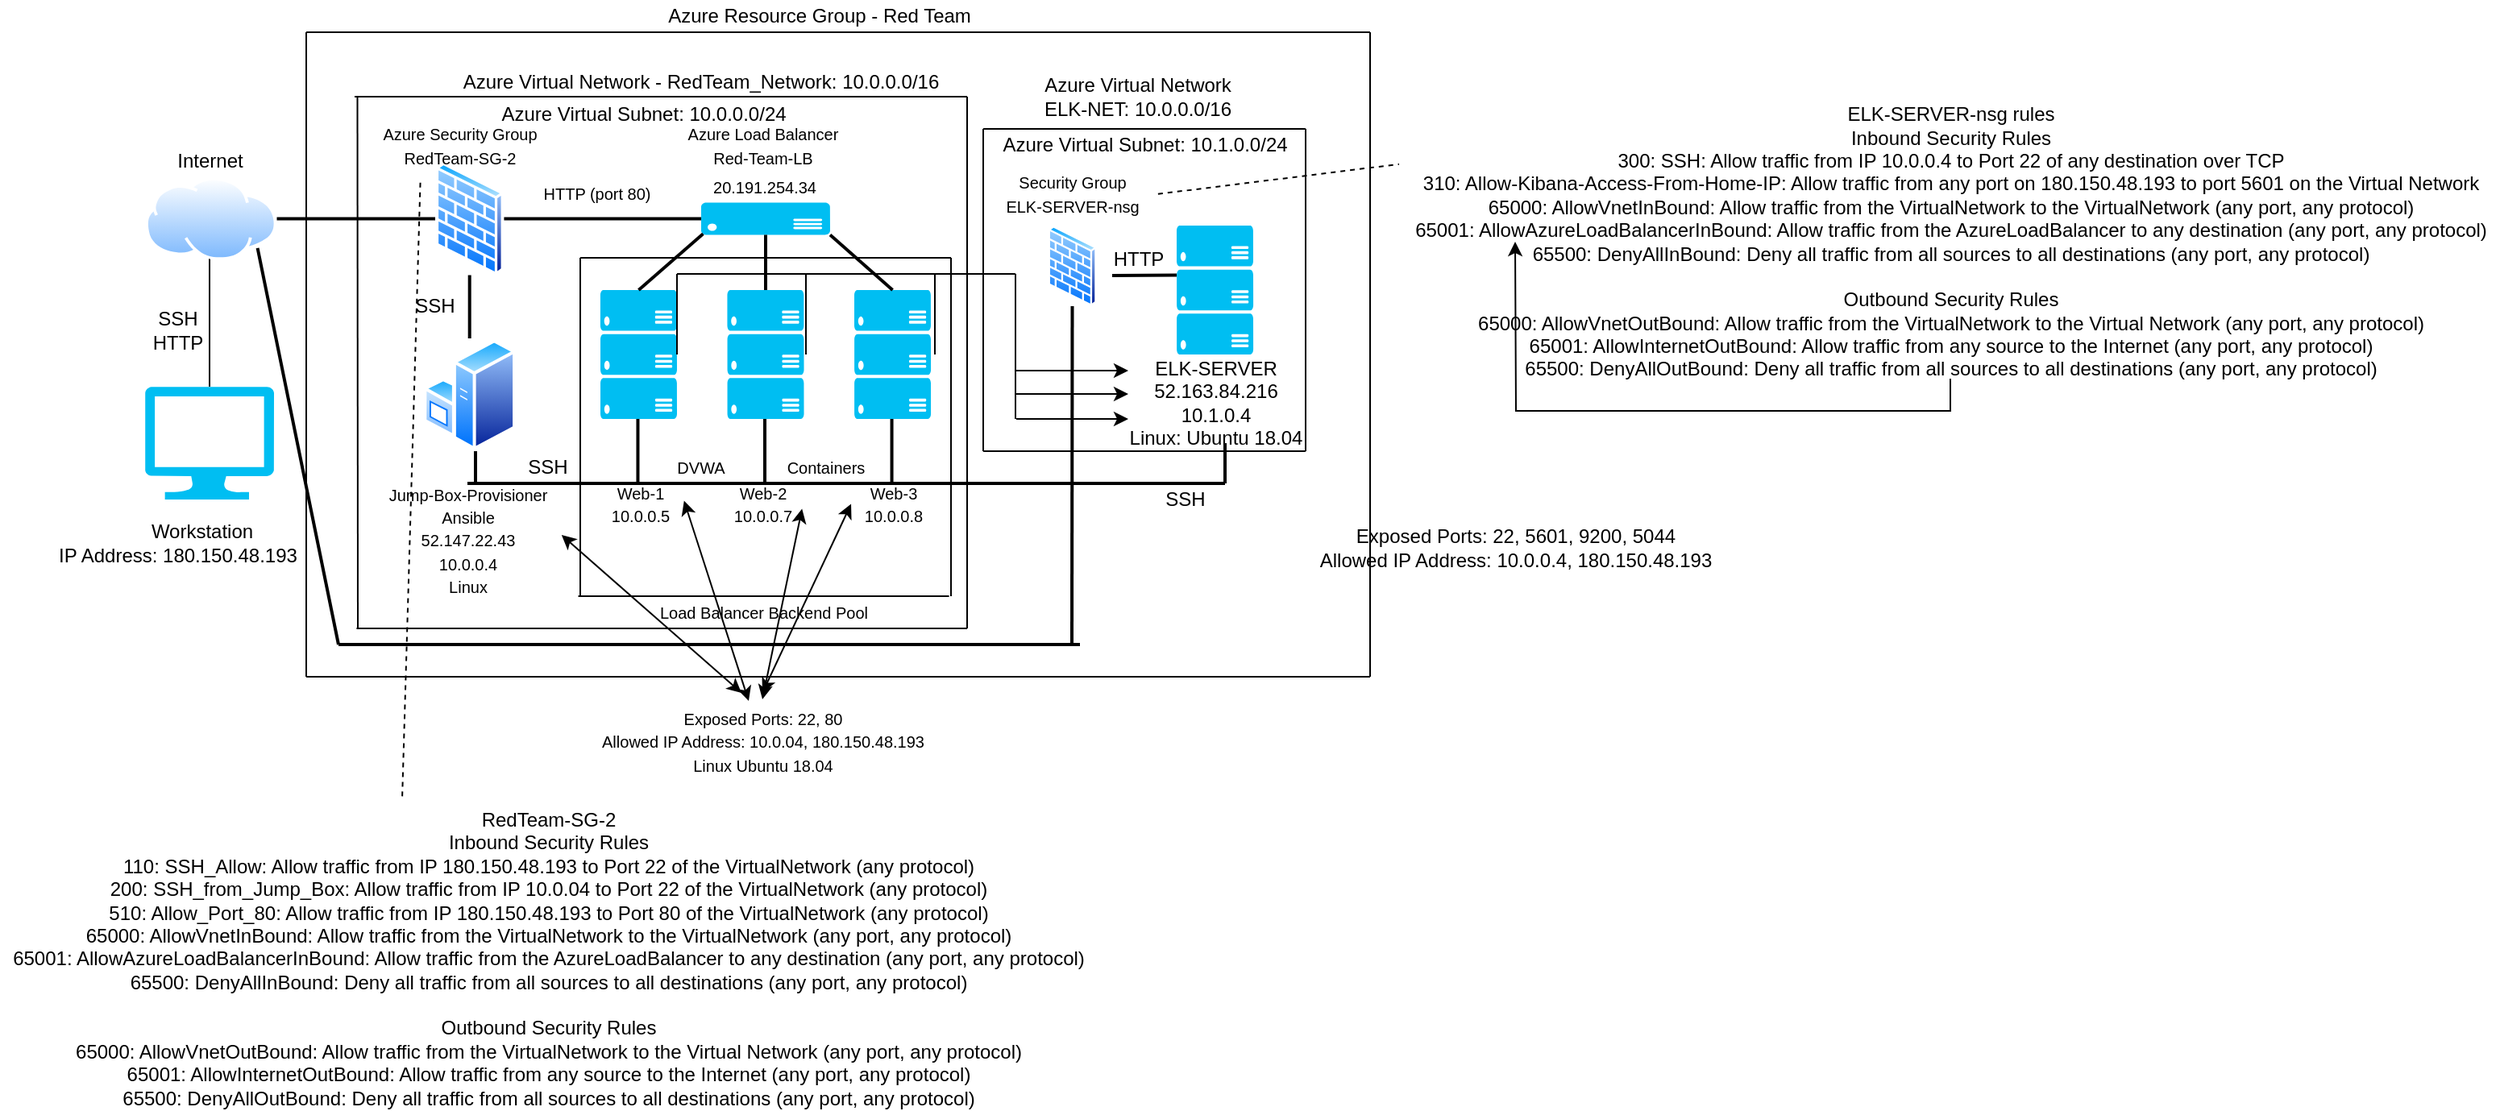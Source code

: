 <mxfile version="13.10.0" type="device"><diagram id="SJIKICO_ME7Waok08Vhs" name="Page-1"><mxGraphModel dx="1888" dy="585" grid="1" gridSize="10" guides="1" tooltips="1" connect="1" arrows="1" fold="1" page="1" pageScale="1" pageWidth="850" pageHeight="1100" math="0" shadow="0"><root><mxCell id="0"/><mxCell id="1" parent="0"/><mxCell id="0Y5kItu20fAGgsNbMGc--1" value="" style="verticalLabelPosition=bottom;html=1;verticalAlign=top;align=center;strokeColor=none;fillColor=#00BEF2;shape=mxgraph.azure.computer;pointerEvents=1;" parent="1" vertex="1"><mxGeometry x="80" y="240" width="80" height="70" as="geometry"/></mxCell><mxCell id="0Y5kItu20fAGgsNbMGc--2" value="Workstation" style="text;html=1;align=center;verticalAlign=middle;resizable=0;points=[];autosize=1;" parent="1" vertex="1"><mxGeometry x="75" y="320" width="80" height="20" as="geometry"/></mxCell><mxCell id="0Y5kItu20fAGgsNbMGc--3" value="" style="endArrow=none;html=1;" parent="1" edge="1"><mxGeometry width="50" height="50" relative="1" as="geometry"><mxPoint x="120" y="240" as="sourcePoint"/><mxPoint x="120" y="160" as="targetPoint"/></mxGeometry></mxCell><mxCell id="0Y5kItu20fAGgsNbMGc--4" value="" style="aspect=fixed;perimeter=ellipsePerimeter;html=1;align=center;shadow=0;dashed=0;spacingTop=3;image;image=img/lib/active_directory/internet_cloud.svg;" parent="1" vertex="1"><mxGeometry x="80" y="110" width="81.75" height="51.5" as="geometry"/></mxCell><mxCell id="0Y5kItu20fAGgsNbMGc--5" value="Internet" style="text;html=1;align=center;verticalAlign=middle;resizable=0;points=[];autosize=1;" parent="1" vertex="1"><mxGeometry x="90" y="90" width="60" height="20" as="geometry"/></mxCell><mxCell id="0Y5kItu20fAGgsNbMGc--6" value="" style="endArrow=none;html=1;exitX=1;exitY=0.5;exitDx=0;exitDy=0;entryX=0;entryY=0.5;entryDx=0;entryDy=0;strokeWidth=2;" parent="1" source="0Y5kItu20fAGgsNbMGc--4" target="0Y5kItu20fAGgsNbMGc--9" edge="1"><mxGeometry width="50" height="50" relative="1" as="geometry"><mxPoint x="190" y="135.75" as="sourcePoint"/><mxPoint x="270" y="135" as="targetPoint"/></mxGeometry></mxCell><mxCell id="0Y5kItu20fAGgsNbMGc--7" value="" style="endArrow=none;html=1;entryX=1;entryY=1;entryDx=0;entryDy=0;strokeWidth=2;" parent="1" target="0Y5kItu20fAGgsNbMGc--4" edge="1"><mxGeometry width="50" height="50" relative="1" as="geometry"><mxPoint x="200" y="400" as="sourcePoint"/><mxPoint x="160" y="170" as="targetPoint"/></mxGeometry></mxCell><mxCell id="0Y5kItu20fAGgsNbMGc--8" value="" style="endArrow=none;html=1;strokeWidth=2;" parent="1" edge="1"><mxGeometry width="50" height="50" relative="1" as="geometry"><mxPoint x="200" y="400" as="sourcePoint"/><mxPoint x="660" y="400" as="targetPoint"/></mxGeometry></mxCell><mxCell id="0Y5kItu20fAGgsNbMGc--9" value="" style="aspect=fixed;perimeter=ellipsePerimeter;html=1;align=center;shadow=0;dashed=0;spacingTop=3;image;image=img/lib/active_directory/firewall.svg;" parent="1" vertex="1"><mxGeometry x="260" y="100.75" width="42.71" height="70" as="geometry"/></mxCell><mxCell id="0Y5kItu20fAGgsNbMGc--10" value="&lt;font style=&quot;font-size: 10px&quot;&gt;Azure Security Group&lt;br&gt;RedTeam-SG-2&lt;br&gt;&lt;/font&gt;" style="text;html=1;align=center;verticalAlign=middle;resizable=0;points=[];autosize=1;" parent="1" vertex="1"><mxGeometry x="220" y="70" width="110" height="40" as="geometry"/></mxCell><mxCell id="0Y5kItu20fAGgsNbMGc--12" value="" style="aspect=fixed;perimeter=ellipsePerimeter;html=1;align=center;shadow=0;dashed=0;spacingTop=3;image;image=img/lib/active_directory/firewall.svg;" parent="1" vertex="1"><mxGeometry x="640" y="140" width="30.5" height="50" as="geometry"/></mxCell><mxCell id="0Y5kItu20fAGgsNbMGc--13" value="" style="verticalLabelPosition=bottom;html=1;verticalAlign=top;align=center;strokeColor=none;fillColor=#00BEF2;shape=mxgraph.azure.server;" parent="1" vertex="1"><mxGeometry x="425" y="125.75" width="80" height="20" as="geometry"/></mxCell><mxCell id="0Y5kItu20fAGgsNbMGc--14" value="" style="endArrow=none;html=1;exitX=1;exitY=0.5;exitDx=0;exitDy=0;entryX=0;entryY=0.5;entryDx=0;entryDy=0;entryPerimeter=0;strokeWidth=2;" parent="1" source="0Y5kItu20fAGgsNbMGc--9" target="0Y5kItu20fAGgsNbMGc--13" edge="1"><mxGeometry width="50" height="50" relative="1" as="geometry"><mxPoint x="330" y="140" as="sourcePoint"/><mxPoint x="380" y="140" as="targetPoint"/></mxGeometry></mxCell><mxCell id="0Y5kItu20fAGgsNbMGc--16" value="&lt;font style=&quot;font-size: 10px&quot;&gt;HTTP (port 80)&lt;/font&gt;" style="text;html=1;align=center;verticalAlign=middle;resizable=0;points=[];autosize=1;" parent="1" vertex="1"><mxGeometry x="320" y="110" width="80" height="20" as="geometry"/></mxCell><mxCell id="0Y5kItu20fAGgsNbMGc--17" value="&lt;font style=&quot;font-size: 10px&quot;&gt;Azure Load Balancer&lt;br&gt;Red-Team-LB&lt;br&gt;&lt;/font&gt;" style="text;html=1;align=center;verticalAlign=middle;resizable=0;points=[];autosize=1;" parent="1" vertex="1"><mxGeometry x="407.55" y="70" width="110" height="40" as="geometry"/></mxCell><mxCell id="0Y5kItu20fAGgsNbMGc--18" value="&lt;font style=&quot;font-size: 10px&quot;&gt;20.191.254.34&lt;/font&gt;" style="text;html=1;align=center;verticalAlign=middle;resizable=0;points=[];autosize=1;" parent="1" vertex="1"><mxGeometry x="423.81" y="105.75" width="80" height="20" as="geometry"/></mxCell><mxCell id="0Y5kItu20fAGgsNbMGc--19" value="" style="verticalLabelPosition=bottom;html=1;verticalAlign=top;align=center;strokeColor=none;fillColor=#00BEF2;shape=mxgraph.azure.server_rack;" parent="1" vertex="1"><mxGeometry x="362.45" y="180" width="47.55" height="80" as="geometry"/></mxCell><mxCell id="0Y5kItu20fAGgsNbMGc--20" value="" style="verticalLabelPosition=bottom;html=1;verticalAlign=top;align=center;strokeColor=none;fillColor=#00BEF2;shape=mxgraph.azure.server_rack;" parent="1" vertex="1"><mxGeometry x="441.22" y="180" width="47.55" height="80" as="geometry"/></mxCell><mxCell id="0Y5kItu20fAGgsNbMGc--21" value="" style="verticalLabelPosition=bottom;html=1;verticalAlign=top;align=center;strokeColor=none;fillColor=#00BEF2;shape=mxgraph.azure.server_rack;" parent="1" vertex="1"><mxGeometry x="520" y="180" width="47.55" height="80" as="geometry"/></mxCell><mxCell id="0Y5kItu20fAGgsNbMGc--22" value="" style="aspect=fixed;perimeter=ellipsePerimeter;html=1;align=center;shadow=0;dashed=0;spacingTop=3;image;image=img/lib/active_directory/windows_server.svg;" parent="1" vertex="1"><mxGeometry x="252.65" y="210" width="57.4" height="70" as="geometry"/></mxCell><mxCell id="0Y5kItu20fAGgsNbMGc--23" value="" style="endArrow=none;html=1;exitX=0.5;exitY=0;exitDx=0;exitDy=0;entryX=0.5;entryY=1;entryDx=0;entryDy=0;strokeWidth=2;" parent="1" source="0Y5kItu20fAGgsNbMGc--22" target="0Y5kItu20fAGgsNbMGc--9" edge="1"><mxGeometry width="50" height="50" relative="1" as="geometry"><mxPoint x="290" y="230" as="sourcePoint"/><mxPoint x="340" y="180" as="targetPoint"/></mxGeometry></mxCell><mxCell id="0Y5kItu20fAGgsNbMGc--24" value="SSH" style="text;html=1;strokeColor=none;fillColor=none;align=center;verticalAlign=middle;whiteSpace=wrap;rounded=0;" parent="1" vertex="1"><mxGeometry x="240" y="180" width="40" height="20" as="geometry"/></mxCell><mxCell id="0Y5kItu20fAGgsNbMGc--25" value="&lt;font style=&quot;font-size: 10px&quot;&gt;Jump-Box-Provisioner&lt;br&gt;Ansible&lt;br&gt;52.147.22.43&lt;br&gt;10.0.0.4&lt;br&gt;Linux&lt;br&gt;&lt;/font&gt;" style="text;html=1;align=center;verticalAlign=middle;resizable=0;points=[];autosize=1;" parent="1" vertex="1"><mxGeometry x="225" y="295" width="110" height="80" as="geometry"/></mxCell><mxCell id="0Y5kItu20fAGgsNbMGc--27" value="" style="endArrow=none;html=1;" parent="1" edge="1"><mxGeometry width="50" height="50" relative="1" as="geometry"><mxPoint x="210" y="60" as="sourcePoint"/><mxPoint x="590" y="60" as="targetPoint"/></mxGeometry></mxCell><mxCell id="0Y5kItu20fAGgsNbMGc--28" value="" style="endArrow=none;html=1;" parent="1" edge="1"><mxGeometry width="50" height="50" relative="1" as="geometry"><mxPoint x="212" y="390" as="sourcePoint"/><mxPoint x="211.75" y="60" as="targetPoint"/></mxGeometry></mxCell><mxCell id="0Y5kItu20fAGgsNbMGc--30" value="" style="endArrow=none;html=1;strokeWidth=1;" parent="1" edge="1"><mxGeometry width="50" height="50" relative="1" as="geometry"><mxPoint x="211.22" y="390" as="sourcePoint"/><mxPoint x="590" y="390" as="targetPoint"/></mxGeometry></mxCell><mxCell id="0Y5kItu20fAGgsNbMGc--31" value="" style="endArrow=none;html=1;strokeWidth=1;" parent="1" edge="1"><mxGeometry width="50" height="50" relative="1" as="geometry"><mxPoint x="590" y="390" as="sourcePoint"/><mxPoint x="590" y="60" as="targetPoint"/></mxGeometry></mxCell><mxCell id="0Y5kItu20fAGgsNbMGc--32" value="Azure Virtual Network - RedTeam_Network: 10.0.0.0/16" style="text;html=1;strokeColor=none;fillColor=none;align=center;verticalAlign=middle;whiteSpace=wrap;rounded=0;" parent="1" vertex="1"><mxGeometry x="265" y="40.75" width="320" height="20" as="geometry"/></mxCell><mxCell id="0Y5kItu20fAGgsNbMGc--33" value="Azure Virtual Subnet: 10.0.0.0/24" style="text;html=1;align=center;verticalAlign=middle;resizable=0;points=[];autosize=1;" parent="1" vertex="1"><mxGeometry x="293.78" y="60.75" width="190" height="20" as="geometry"/></mxCell><mxCell id="0Y5kItu20fAGgsNbMGc--34" value="" style="endArrow=none;html=1;strokeWidth=2;entryX=0.015;entryY=0.97;entryDx=0;entryDy=0;entryPerimeter=0;exitX=0.5;exitY=0;exitDx=0;exitDy=0;exitPerimeter=0;" parent="1" source="0Y5kItu20fAGgsNbMGc--19" target="0Y5kItu20fAGgsNbMGc--13" edge="1"><mxGeometry width="50" height="50" relative="1" as="geometry"><mxPoint x="290" y="190" as="sourcePoint"/><mxPoint x="340" y="140" as="targetPoint"/></mxGeometry></mxCell><mxCell id="0Y5kItu20fAGgsNbMGc--35" value="" style="endArrow=none;html=1;strokeWidth=2;exitX=0.5;exitY=0;exitDx=0;exitDy=0;exitPerimeter=0;entryX=0.5;entryY=1;entryDx=0;entryDy=0;entryPerimeter=0;" parent="1" source="0Y5kItu20fAGgsNbMGc--20" target="0Y5kItu20fAGgsNbMGc--13" edge="1"><mxGeometry width="50" height="50" relative="1" as="geometry"><mxPoint x="410" y="195.75" as="sourcePoint"/><mxPoint x="480" y="160" as="targetPoint"/></mxGeometry></mxCell><mxCell id="0Y5kItu20fAGgsNbMGc--36" value="" style="endArrow=none;html=1;strokeWidth=2;exitX=0.5;exitY=0;exitDx=0;exitDy=0;exitPerimeter=0;" parent="1" source="0Y5kItu20fAGgsNbMGc--21" edge="1"><mxGeometry width="50" height="50" relative="1" as="geometry"><mxPoint x="455" y="195.75" as="sourcePoint"/><mxPoint x="505" y="145.75" as="targetPoint"/></mxGeometry></mxCell><mxCell id="0Y5kItu20fAGgsNbMGc--37" value="" style="endArrow=none;html=1;strokeWidth=2;" parent="1" edge="1"><mxGeometry width="50" height="50" relative="1" as="geometry"><mxPoint x="285" y="300" as="sourcePoint"/><mxPoint x="285" y="280" as="targetPoint"/></mxGeometry></mxCell><mxCell id="0Y5kItu20fAGgsNbMGc--39" value="" style="endArrow=none;html=1;strokeWidth=2;" parent="1" edge="1"><mxGeometry width="50" height="50" relative="1" as="geometry"><mxPoint x="280" y="300" as="sourcePoint"/><mxPoint x="750" y="300" as="targetPoint"/></mxGeometry></mxCell><mxCell id="0Y5kItu20fAGgsNbMGc--40" value="" style="endArrow=none;html=1;strokeWidth=2;" parent="1" edge="1"><mxGeometry width="50" height="50" relative="1" as="geometry"><mxPoint x="385.73" y="300" as="sourcePoint"/><mxPoint x="385.73" y="260" as="targetPoint"/></mxGeometry></mxCell><mxCell id="0Y5kItu20fAGgsNbMGc--41" value="" style="endArrow=none;html=1;strokeWidth=2;" parent="1" edge="1"><mxGeometry width="50" height="50" relative="1" as="geometry"><mxPoint x="464.5" y="300" as="sourcePoint"/><mxPoint x="464.5" y="260" as="targetPoint"/></mxGeometry></mxCell><mxCell id="0Y5kItu20fAGgsNbMGc--42" value="" style="endArrow=none;html=1;strokeWidth=2;" parent="1" edge="1"><mxGeometry width="50" height="50" relative="1" as="geometry"><mxPoint x="543.28" y="300" as="sourcePoint"/><mxPoint x="543.28" y="260" as="targetPoint"/></mxGeometry></mxCell><mxCell id="0Y5kItu20fAGgsNbMGc--43" value="&lt;font style=&quot;font-size: 10px&quot;&gt;Web-1&lt;br&gt;10.0.0.5&lt;br&gt;&lt;br&gt;&lt;/font&gt;" style="text;html=1;align=center;verticalAlign=middle;resizable=0;points=[];autosize=1;" parent="1" vertex="1"><mxGeometry x="362.45" y="295" width="50" height="50" as="geometry"/></mxCell><mxCell id="0Y5kItu20fAGgsNbMGc--44" value="&lt;font style=&quot;font-size: 10px&quot;&gt;Web-2&lt;br&gt;10.0.0.7&lt;br&gt;&lt;br&gt;&lt;/font&gt;" style="text;html=1;align=center;verticalAlign=middle;resizable=0;points=[];autosize=1;" parent="1" vertex="1"><mxGeometry x="437.55" y="295" width="50" height="50" as="geometry"/></mxCell><mxCell id="0Y5kItu20fAGgsNbMGc--45" value="&lt;font style=&quot;font-size: 10px&quot;&gt;Web-3&lt;br&gt;10.0.0.8&lt;br&gt;&lt;br&gt;&lt;/font&gt;" style="text;html=1;align=center;verticalAlign=middle;resizable=0;points=[];autosize=1;" parent="1" vertex="1"><mxGeometry x="518.77" y="295" width="50" height="50" as="geometry"/></mxCell><mxCell id="0Y5kItu20fAGgsNbMGc--46" value="SSH" style="text;html=1;strokeColor=none;fillColor=none;align=center;verticalAlign=middle;whiteSpace=wrap;rounded=0;" parent="1" vertex="1"><mxGeometry x="310.05" y="280" width="40" height="20" as="geometry"/></mxCell><mxCell id="0Y5kItu20fAGgsNbMGc--47" value="&lt;font style=&quot;font-size: 10px&quot;&gt;DVWA&lt;/font&gt;" style="text;html=1;strokeColor=none;fillColor=none;align=center;verticalAlign=middle;whiteSpace=wrap;rounded=0;" parent="1" vertex="1"><mxGeometry x="405" y="280" width="40" height="20" as="geometry"/></mxCell><mxCell id="0Y5kItu20fAGgsNbMGc--48" value="&lt;font style=&quot;font-size: 10px&quot;&gt;Containers&lt;/font&gt;" style="text;html=1;strokeColor=none;fillColor=none;align=center;verticalAlign=middle;whiteSpace=wrap;rounded=0;" parent="1" vertex="1"><mxGeometry x="440" y="280" width="125" height="20" as="geometry"/></mxCell><mxCell id="0Y5kItu20fAGgsNbMGc--49" value="" style="endArrow=none;html=1;strokeWidth=1;" parent="1" edge="1"><mxGeometry width="50" height="50" relative="1" as="geometry"><mxPoint x="350" y="160" as="sourcePoint"/><mxPoint x="580" y="160" as="targetPoint"/></mxGeometry></mxCell><mxCell id="0Y5kItu20fAGgsNbMGc--50" value="" style="endArrow=none;html=1;strokeWidth=1;" parent="1" edge="1"><mxGeometry width="50" height="50" relative="1" as="geometry"><mxPoint x="350" y="370" as="sourcePoint"/><mxPoint x="350" y="160" as="targetPoint"/></mxGeometry></mxCell><mxCell id="0Y5kItu20fAGgsNbMGc--51" value="" style="endArrow=none;html=1;strokeWidth=1;" parent="1" edge="1"><mxGeometry width="50" height="50" relative="1" as="geometry"><mxPoint x="348.77" y="370" as="sourcePoint"/><mxPoint x="578.77" y="370" as="targetPoint"/></mxGeometry></mxCell><mxCell id="0Y5kItu20fAGgsNbMGc--52" value="" style="endArrow=none;html=1;strokeWidth=1;" parent="1" edge="1"><mxGeometry width="50" height="50" relative="1" as="geometry"><mxPoint x="580" y="370" as="sourcePoint"/><mxPoint x="580" y="160" as="targetPoint"/></mxGeometry></mxCell><mxCell id="0Y5kItu20fAGgsNbMGc--53" value="&lt;font style=&quot;font-size: 10px&quot;&gt;Load Balancer Backend Pool&lt;/font&gt;" style="text;html=1;strokeColor=none;fillColor=none;align=center;verticalAlign=middle;whiteSpace=wrap;rounded=0;" parent="1" vertex="1"><mxGeometry x="370.68" y="370" width="186.19" height="20" as="geometry"/></mxCell><mxCell id="0Y5kItu20fAGgsNbMGc--54" value="" style="endArrow=none;html=1;strokeWidth=1;" parent="1" edge="1"><mxGeometry width="50" height="50" relative="1" as="geometry"><mxPoint x="180" y="20" as="sourcePoint"/><mxPoint x="840" y="20" as="targetPoint"/></mxGeometry></mxCell><mxCell id="0Y5kItu20fAGgsNbMGc--55" value="" style="endArrow=none;html=1;strokeWidth=1;" parent="1" edge="1"><mxGeometry width="50" height="50" relative="1" as="geometry"><mxPoint x="180" y="420" as="sourcePoint"/><mxPoint x="180" y="20" as="targetPoint"/></mxGeometry></mxCell><mxCell id="0Y5kItu20fAGgsNbMGc--56" value="" style="endArrow=none;html=1;strokeWidth=1;" parent="1" edge="1"><mxGeometry width="50" height="50" relative="1" as="geometry"><mxPoint x="180" y="420" as="sourcePoint"/><mxPoint x="840" y="420" as="targetPoint"/></mxGeometry></mxCell><mxCell id="0Y5kItu20fAGgsNbMGc--58" value="" style="endArrow=none;html=1;strokeWidth=1;" parent="1" edge="1"><mxGeometry width="50" height="50" relative="1" as="geometry"><mxPoint x="840" y="420" as="sourcePoint"/><mxPoint x="840" y="20" as="targetPoint"/></mxGeometry></mxCell><mxCell id="0Y5kItu20fAGgsNbMGc--59" value="Azure Resource Group - Red Team" style="text;html=1;align=center;verticalAlign=middle;resizable=0;points=[];autosize=1;" parent="1" vertex="1"><mxGeometry x="397.55" width="200" height="20" as="geometry"/></mxCell><mxCell id="0Y5kItu20fAGgsNbMGc--60" value="&lt;font style=&quot;font-size: 10px&quot;&gt;Security Group&lt;br&gt;ELK-SERVER-nsg&lt;/font&gt;" style="text;html=1;align=center;verticalAlign=middle;resizable=0;points=[];autosize=1;" parent="1" vertex="1"><mxGeometry x="605.25" y="100" width="100" height="40" as="geometry"/></mxCell><mxCell id="0Y5kItu20fAGgsNbMGc--63" value="" style="endArrow=none;html=1;strokeWidth=1;exitX=1;exitY=0.5;exitDx=0;exitDy=0;exitPerimeter=0;" parent="1" source="0Y5kItu20fAGgsNbMGc--19" edge="1"><mxGeometry width="50" height="50" relative="1" as="geometry"><mxPoint x="655.25" y="260" as="sourcePoint"/><mxPoint x="410" y="170" as="targetPoint"/></mxGeometry></mxCell><mxCell id="0Y5kItu20fAGgsNbMGc--64" value="" style="endArrow=none;html=1;strokeWidth=1;" parent="1" edge="1"><mxGeometry width="50" height="50" relative="1" as="geometry"><mxPoint x="490" y="220" as="sourcePoint"/><mxPoint x="490" y="170" as="targetPoint"/></mxGeometry></mxCell><mxCell id="0Y5kItu20fAGgsNbMGc--65" value="" style="endArrow=none;html=1;strokeWidth=1;" parent="1" edge="1"><mxGeometry width="50" height="50" relative="1" as="geometry"><mxPoint x="570" y="220" as="sourcePoint"/><mxPoint x="570" y="170" as="targetPoint"/></mxGeometry></mxCell><mxCell id="0Y5kItu20fAGgsNbMGc--66" value="" style="endArrow=none;html=1;strokeWidth=1;" parent="1" edge="1"><mxGeometry width="50" height="50" relative="1" as="geometry"><mxPoint x="410" y="170" as="sourcePoint"/><mxPoint x="620" y="170" as="targetPoint"/></mxGeometry></mxCell><mxCell id="0Y5kItu20fAGgsNbMGc--67" value="" style="endArrow=none;html=1;strokeWidth=1;" parent="1" edge="1"><mxGeometry width="50" height="50" relative="1" as="geometry"><mxPoint x="620" y="260" as="sourcePoint"/><mxPoint x="620" y="170" as="targetPoint"/></mxGeometry></mxCell><mxCell id="0Y5kItu20fAGgsNbMGc--69" value="" style="endArrow=classic;html=1;strokeWidth=1;" parent="1" edge="1"><mxGeometry width="50" height="50" relative="1" as="geometry"><mxPoint x="620.5" y="260" as="sourcePoint"/><mxPoint x="690" y="260" as="targetPoint"/></mxGeometry></mxCell><mxCell id="0Y5kItu20fAGgsNbMGc--70" value="" style="endArrow=classic;html=1;strokeWidth=1;" parent="1" edge="1"><mxGeometry width="50" height="50" relative="1" as="geometry"><mxPoint x="620.5" y="244.5" as="sourcePoint"/><mxPoint x="690" y="244.5" as="targetPoint"/></mxGeometry></mxCell><mxCell id="0Y5kItu20fAGgsNbMGc--71" value="" style="endArrow=classic;html=1;strokeWidth=1;" parent="1" edge="1"><mxGeometry width="50" height="50" relative="1" as="geometry"><mxPoint x="620.5" y="230" as="sourcePoint"/><mxPoint x="690" y="230" as="targetPoint"/></mxGeometry></mxCell><mxCell id="0Y5kItu20fAGgsNbMGc--72" value="" style="endArrow=none;html=1;strokeWidth=2;entryX=0.5;entryY=1;entryDx=0;entryDy=0;" parent="1" target="0Y5kItu20fAGgsNbMGc--12" edge="1"><mxGeometry width="50" height="50" relative="1" as="geometry"><mxPoint x="655" y="400" as="sourcePoint"/><mxPoint x="710" y="350" as="targetPoint"/></mxGeometry></mxCell><mxCell id="0Y5kItu20fAGgsNbMGc--73" value="ELK-SERVER&lt;br&gt;52.163.84.216&lt;br&gt;10.1.0.4&lt;br&gt;Linux: Ubuntu 18.04" style="text;html=1;align=center;verticalAlign=middle;resizable=0;points=[];autosize=1;" parent="1" vertex="1"><mxGeometry x="683.78" y="220" width="120" height="60" as="geometry"/></mxCell><mxCell id="0Y5kItu20fAGgsNbMGc--74" value="" style="verticalLabelPosition=bottom;html=1;verticalAlign=top;align=center;strokeColor=none;fillColor=#00BEF2;shape=mxgraph.azure.server_rack;" parent="1" vertex="1"><mxGeometry x="720" y="140" width="47.55" height="80" as="geometry"/></mxCell><mxCell id="0Y5kItu20fAGgsNbMGc--76" value="" style="endArrow=none;html=1;strokeWidth=2;" parent="1" edge="1"><mxGeometry width="50" height="50" relative="1" as="geometry"><mxPoint x="680" y="171" as="sourcePoint"/><mxPoint x="720" y="170.75" as="targetPoint"/></mxGeometry></mxCell><mxCell id="0Y5kItu20fAGgsNbMGc--77" value="HTTP" style="text;html=1;align=center;verticalAlign=middle;resizable=0;points=[];autosize=1;" parent="1" vertex="1"><mxGeometry x="670.5" y="150.75" width="50" height="20" as="geometry"/></mxCell><mxCell id="0Y5kItu20fAGgsNbMGc--78" value="SSH" style="text;html=1;align=center;verticalAlign=middle;resizable=0;points=[];autosize=1;" parent="1" vertex="1"><mxGeometry x="705.25" y="300" width="40" height="20" as="geometry"/></mxCell><mxCell id="0Y5kItu20fAGgsNbMGc--80" value="" style="endArrow=none;html=1;strokeWidth=2;" parent="1" edge="1"><mxGeometry width="50" height="50" relative="1" as="geometry"><mxPoint x="750" y="300" as="sourcePoint"/><mxPoint x="750" y="275" as="targetPoint"/></mxGeometry></mxCell><mxCell id="0Y5kItu20fAGgsNbMGc--81" value="" style="endArrow=none;html=1;strokeWidth=1;" parent="1" edge="1"><mxGeometry width="50" height="50" relative="1" as="geometry"><mxPoint x="600" y="80" as="sourcePoint"/><mxPoint x="800" y="80" as="targetPoint"/></mxGeometry></mxCell><mxCell id="0Y5kItu20fAGgsNbMGc--82" value="" style="endArrow=none;html=1;strokeWidth=1;" parent="1" edge="1"><mxGeometry width="50" height="50" relative="1" as="geometry"><mxPoint x="600" y="280" as="sourcePoint"/><mxPoint x="600" y="80" as="targetPoint"/></mxGeometry></mxCell><mxCell id="0Y5kItu20fAGgsNbMGc--83" value="" style="endArrow=none;html=1;strokeWidth=1;" parent="1" edge="1"><mxGeometry width="50" height="50" relative="1" as="geometry"><mxPoint x="800" y="280" as="sourcePoint"/><mxPoint x="600" y="280" as="targetPoint"/></mxGeometry></mxCell><mxCell id="0Y5kItu20fAGgsNbMGc--84" value="" style="endArrow=none;html=1;strokeWidth=1;" parent="1" edge="1"><mxGeometry width="50" height="50" relative="1" as="geometry"><mxPoint x="800" y="280" as="sourcePoint"/><mxPoint x="800" y="80" as="targetPoint"/></mxGeometry></mxCell><mxCell id="0Y5kItu20fAGgsNbMGc--85" value="Azure Virtual Subnet: 10.1.0.0/24" style="text;html=1;align=center;verticalAlign=middle;resizable=0;points=[];autosize=1;" parent="1" vertex="1"><mxGeometry x="605.25" y="80" width="190" height="20" as="geometry"/></mxCell><mxCell id="0Y5kItu20fAGgsNbMGc--86" value="Azure Virtual Network&lt;br&gt;ELK-NET: 10.0.0.0/16" style="text;html=1;strokeColor=none;fillColor=none;align=center;verticalAlign=middle;whiteSpace=wrap;rounded=0;" parent="1" vertex="1"><mxGeometry x="535.5" y="50" width="320" height="20" as="geometry"/></mxCell><mxCell id="0Y5kItu20fAGgsNbMGc--87" value="SSH&lt;br&gt;HTTP" style="text;html=1;align=center;verticalAlign=middle;resizable=0;points=[];autosize=1;" parent="1" vertex="1"><mxGeometry x="75" y="190" width="50" height="30" as="geometry"/></mxCell><mxCell id="1shSTNcUbWxCsVs1RXNE-1" value="" style="endArrow=none;dashed=1;html=1;exitX=1.032;exitY=0.51;exitDx=0;exitDy=0;exitPerimeter=0;entryX=-0.003;entryY=0.217;entryDx=0;entryDy=0;entryPerimeter=0;" parent="1" source="0Y5kItu20fAGgsNbMGc--60" target="1shSTNcUbWxCsVs1RXNE-2" edge="1"><mxGeometry width="50" height="50" relative="1" as="geometry"><mxPoint x="500" y="230" as="sourcePoint"/><mxPoint x="930" y="120" as="targetPoint"/></mxGeometry></mxCell><mxCell id="1shSTNcUbWxCsVs1RXNE-8" style="edgeStyle=orthogonalEdgeStyle;rounded=0;orthogonalLoop=1;jettySize=auto;html=1;" parent="1" source="1shSTNcUbWxCsVs1RXNE-2" edge="1"><mxGeometry relative="1" as="geometry"><mxPoint x="930" y="150" as="targetPoint"/></mxGeometry></mxCell><mxCell id="1shSTNcUbWxCsVs1RXNE-2" value="ELK-SERVER-nsg rules&lt;br&gt;Inbound Security Rules&lt;br&gt;300: SSH: Allow traffic from IP 10.0.0.4 to Port 22 of any destination over TCP&lt;br&gt;310: Allow-Kibana-Access-From-Home-IP: Allow traffic from any port on 180.150.48.193 to port 5601 on the Virtual Network&lt;br&gt;65000: AllowVnetInBound: Allow traffic from the VirtualNetwork to the VirtualNetwork (any port, any protocol)&lt;br&gt;65001: AllowAzureLoadBalancerInBound: Allow traffic from the AzureLoadBalancer to any destination (any port, any protocol)&lt;br&gt;65500: DenyAllInBound: Deny all traffic from all sources to all destinations (any port, any protocol)&lt;br&gt;&lt;br&gt;Outbound Security Rules&lt;br&gt;65000: AllowVnetOutBound: Allow traffic from the VirtualNetwork to the Virtual Network (any port, any protocol)&lt;br&gt;65001: AllowInternetOutBound: Allow traffic from any source to the Internet (any port, any protocol)&lt;br&gt;65500: DenyAllOutBound: Deny all traffic from all sources to all destinations (any port, any protocol)" style="text;html=1;align=center;verticalAlign=middle;resizable=0;points=[];autosize=1;" parent="1" vertex="1"><mxGeometry x="860" y="65" width="680" height="170" as="geometry"/></mxCell><mxCell id="1shSTNcUbWxCsVs1RXNE-4" value="RedTeam-SG-2&lt;br&gt;Inbound Security Rules&lt;br&gt;110: SSH_Allow: Allow traffic from IP 180.150.48.193 to Port 22 of the VirtualNetwork (any protocol)&lt;br&gt;200: SSH_from_Jump_Box: Allow traffic from IP 10.0.04 to Port 22 of the VirtualNetwork (any protocol)&lt;br&gt;510: Allow_Port_80: Allow traffic from IP 180.150.48.193 to Port 80 of the VirtualNetwork (any protocol)&lt;br&gt;65000: AllowVnetInBound: Allow traffic from the VirtualNetwork to the VirtualNetwork (any port, any protocol)&lt;br&gt;65001: AllowAzureLoadBalancerInBound: Allow traffic from the AzureLoadBalancer to any destination (any port, any protocol)&lt;br&gt;65500: DenyAllInBound: Deny all traffic from all sources to all destinations (any port, any protocol)&lt;br&gt;&lt;br&gt;Outbound Security Rules&lt;br&gt;65000: AllowVnetOutBound: Allow traffic from the VirtualNetwork to the Virtual Network (any port, any protocol)&lt;br&gt;65001: AllowInternetOutBound: Allow traffic from any source to the Internet (any port, any protocol)&lt;br&gt;65500: DenyAllOutBound: Deny all traffic from all sources to all destinations (any port, any protocol)" style="text;html=1;align=center;verticalAlign=middle;resizable=0;points=[];autosize=1;" parent="1" vertex="1"><mxGeometry x="-10" y="505" width="680" height="180" as="geometry"/></mxCell><mxCell id="1shSTNcUbWxCsVs1RXNE-5" value="" style="endArrow=none;dashed=1;html=1;entryX=0.28;entryY=1.06;entryDx=0;entryDy=0;entryPerimeter=0;exitX=0.367;exitY=-0.06;exitDx=0;exitDy=0;exitPerimeter=0;" parent="1" source="1shSTNcUbWxCsVs1RXNE-4" target="0Y5kItu20fAGgsNbMGc--10" edge="1"><mxGeometry width="50" height="50" relative="1" as="geometry"><mxPoint y="410" as="sourcePoint"/><mxPoint x="50" y="360" as="targetPoint"/></mxGeometry></mxCell><mxCell id="1shSTNcUbWxCsVs1RXNE-9" value="IP Address: 180.150.48.193" style="text;html=1;align=center;verticalAlign=middle;resizable=0;points=[];autosize=1;" parent="1" vertex="1"><mxGeometry x="20" y="335" width="160" height="20" as="geometry"/></mxCell><mxCell id="1shSTNcUbWxCsVs1RXNE-11" value="&lt;font style=&quot;font-size: 10px&quot;&gt;Exposed Ports: 22, 80&lt;br&gt;Allowed IP Address: 10.0.04, 180.150.48.193&lt;br&gt;Linux Ubuntu 18.04&lt;br&gt;&lt;/font&gt;" style="text;html=1;align=center;verticalAlign=middle;resizable=0;points=[];autosize=1;" parent="1" vertex="1"><mxGeometry x="352.55" y="435" width="220" height="50" as="geometry"/></mxCell><mxCell id="1shSTNcUbWxCsVs1RXNE-14" value="" style="endArrow=classic;startArrow=classic;html=1;exitX=1.031;exitY=0.463;exitDx=0;exitDy=0;exitPerimeter=0;" parent="1" source="0Y5kItu20fAGgsNbMGc--25" edge="1"><mxGeometry width="50" height="50" relative="1" as="geometry"><mxPoint x="250" y="410" as="sourcePoint"/><mxPoint x="450" y="430" as="targetPoint"/></mxGeometry></mxCell><mxCell id="1shSTNcUbWxCsVs1RXNE-15" value="" style="endArrow=classic;startArrow=classic;html=1;exitX=1.039;exitY=0.316;exitDx=0;exitDy=0;exitPerimeter=0;" parent="1" source="0Y5kItu20fAGgsNbMGc--43" target="1shSTNcUbWxCsVs1RXNE-11" edge="1"><mxGeometry width="50" height="50" relative="1" as="geometry"><mxPoint x="348.41" y="342.41" as="sourcePoint"/><mxPoint x="360.35" y="362.4" as="targetPoint"/></mxGeometry></mxCell><mxCell id="1shSTNcUbWxCsVs1RXNE-16" value="" style="endArrow=classic;startArrow=classic;html=1;exitX=1.001;exitY=0.415;exitDx=0;exitDy=0;exitPerimeter=0;" parent="1" source="0Y5kItu20fAGgsNbMGc--44" edge="1"><mxGeometry width="50" height="50" relative="1" as="geometry"><mxPoint x="358.41" y="352.41" as="sourcePoint"/><mxPoint x="463" y="434" as="targetPoint"/></mxGeometry></mxCell><mxCell id="1shSTNcUbWxCsVs1RXNE-17" value="" style="endArrow=classic;startArrow=classic;html=1;exitX=-0.015;exitY=0.355;exitDx=0;exitDy=0;exitPerimeter=0;" parent="1" source="0Y5kItu20fAGgsNbMGc--45" edge="1"><mxGeometry width="50" height="50" relative="1" as="geometry"><mxPoint x="368.41" y="362.41" as="sourcePoint"/><mxPoint x="463" y="430" as="targetPoint"/></mxGeometry></mxCell><mxCell id="1shSTNcUbWxCsVs1RXNE-18" value="Exposed Ports: 22, 5601, 9200, 5044&lt;br&gt;Allowed IP Address: 10.0.0.4, 180.150.48.193" style="text;html=1;align=center;verticalAlign=middle;resizable=0;points=[];autosize=1;" parent="1" vertex="1"><mxGeometry x="800" y="325" width="260" height="30" as="geometry"/></mxCell></root></mxGraphModel></diagram></mxfile>